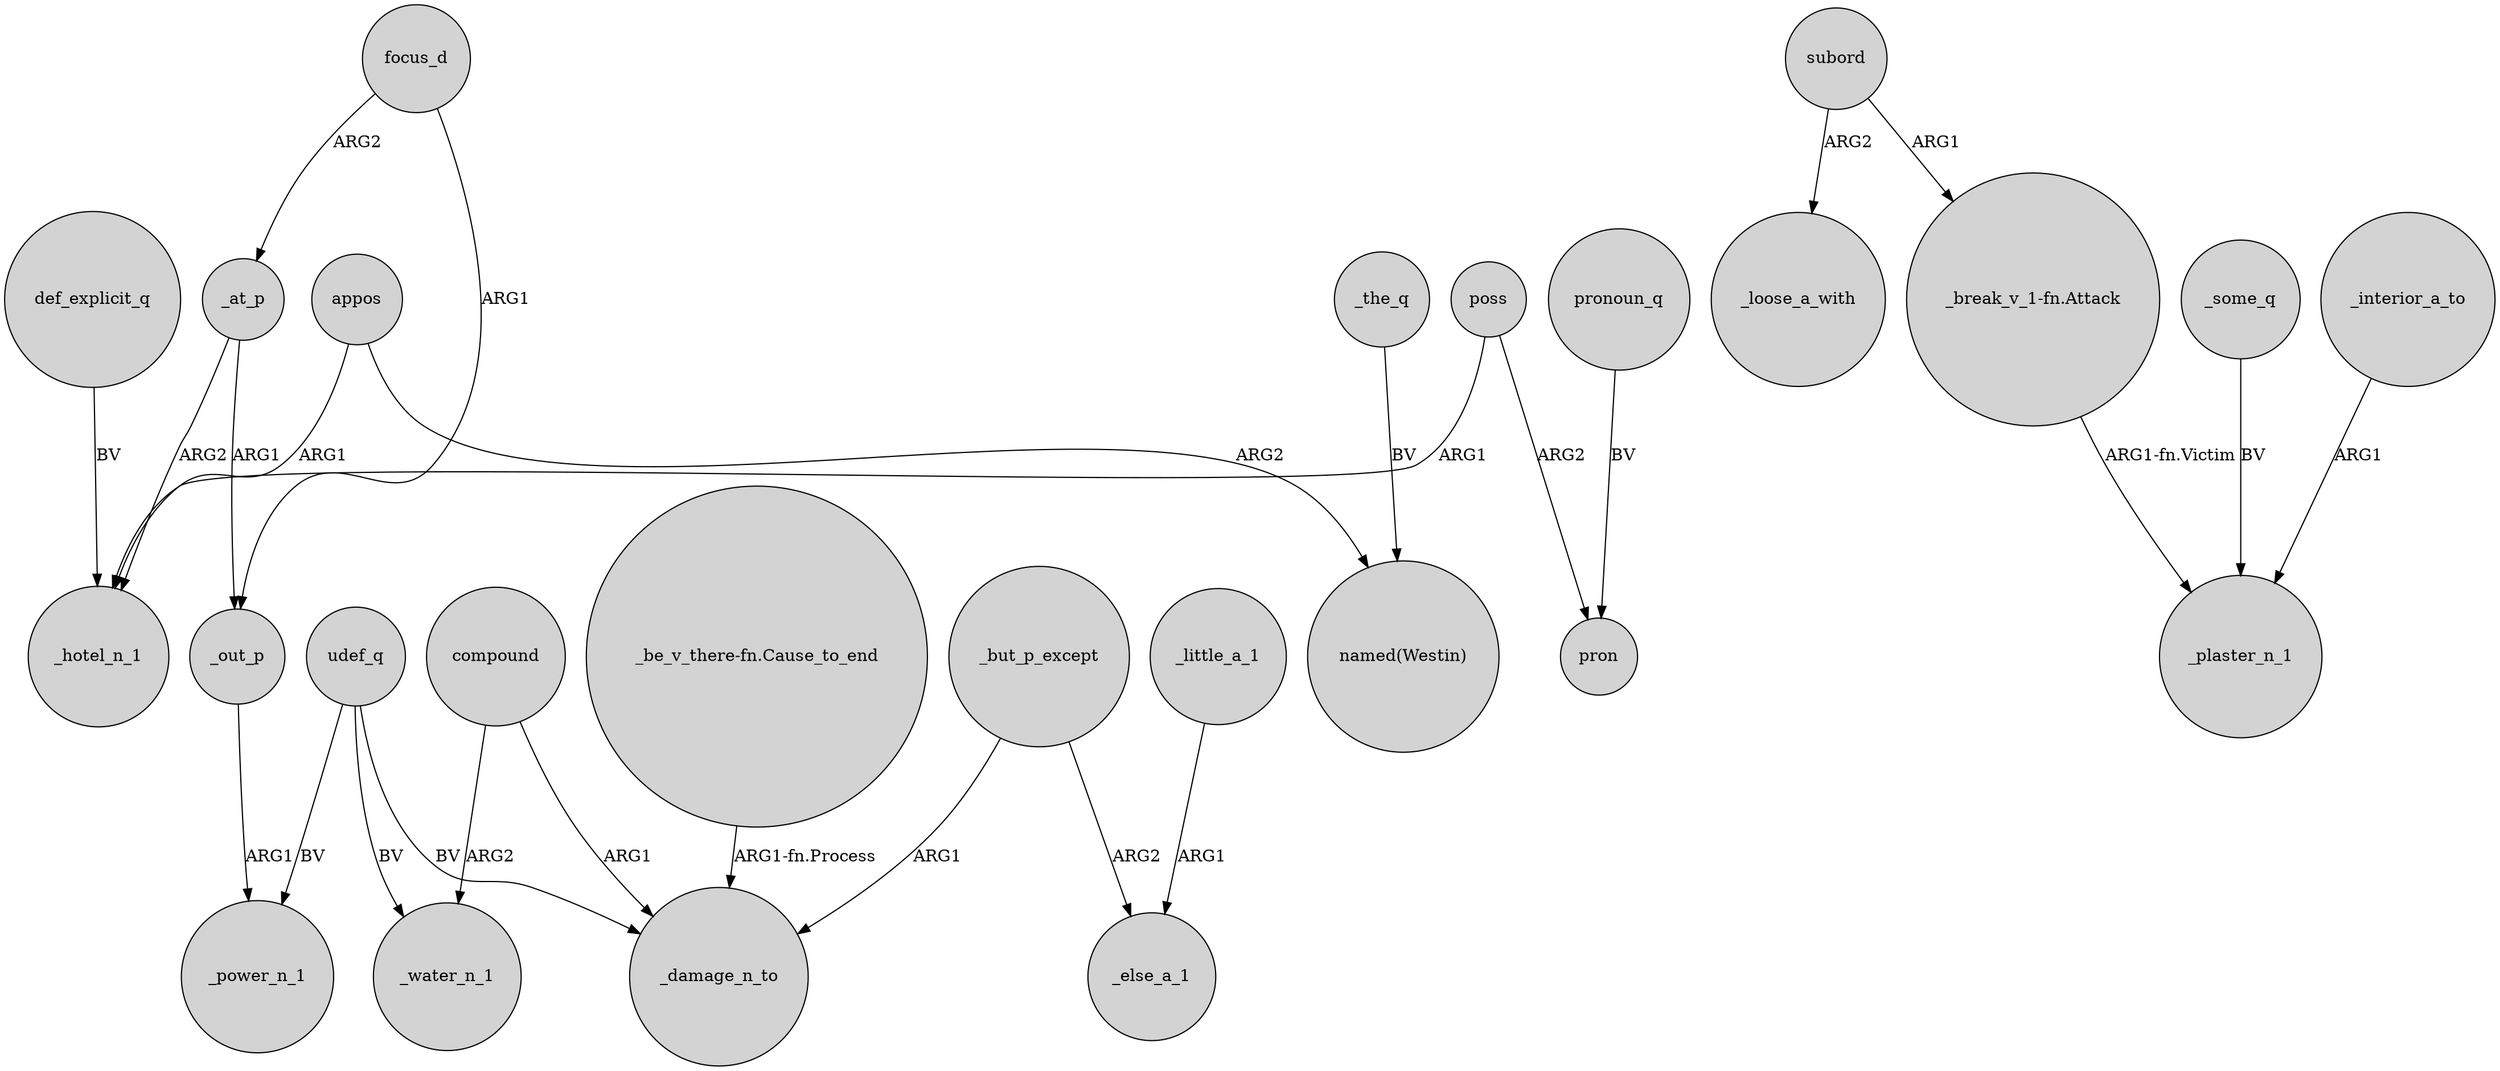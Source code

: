 digraph {
	node [shape=circle style=filled]
	appos -> _hotel_n_1 [label=ARG1]
	compound -> _damage_n_to [label=ARG1]
	_at_p -> _hotel_n_1 [label=ARG2]
	_but_p_except -> _else_a_1 [label=ARG2]
	_little_a_1 -> _else_a_1 [label=ARG1]
	_at_p -> _out_p [label=ARG1]
	udef_q -> _water_n_1 [label=BV]
	appos -> "named(Westin)" [label=ARG2]
	focus_d -> _at_p [label=ARG2]
	subord -> _loose_a_with [label=ARG2]
	pronoun_q -> pron [label=BV]
	poss -> pron [label=ARG2]
	_but_p_except -> _damage_n_to [label=ARG1]
	"_break_v_1-fn.Attack" -> _plaster_n_1 [label="ARG1-fn.Victim"]
	_some_q -> _plaster_n_1 [label=BV]
	"_be_v_there-fn.Cause_to_end" -> _damage_n_to [label="ARG1-fn.Process"]
	udef_q -> _damage_n_to [label=BV]
	subord -> "_break_v_1-fn.Attack" [label=ARG1]
	_the_q -> "named(Westin)" [label=BV]
	focus_d -> _out_p [label=ARG1]
	_interior_a_to -> _plaster_n_1 [label=ARG1]
	udef_q -> _power_n_1 [label=BV]
	poss -> _hotel_n_1 [label=ARG1]
	compound -> _water_n_1 [label=ARG2]
	def_explicit_q -> _hotel_n_1 [label=BV]
	_out_p -> _power_n_1 [label=ARG1]
}
